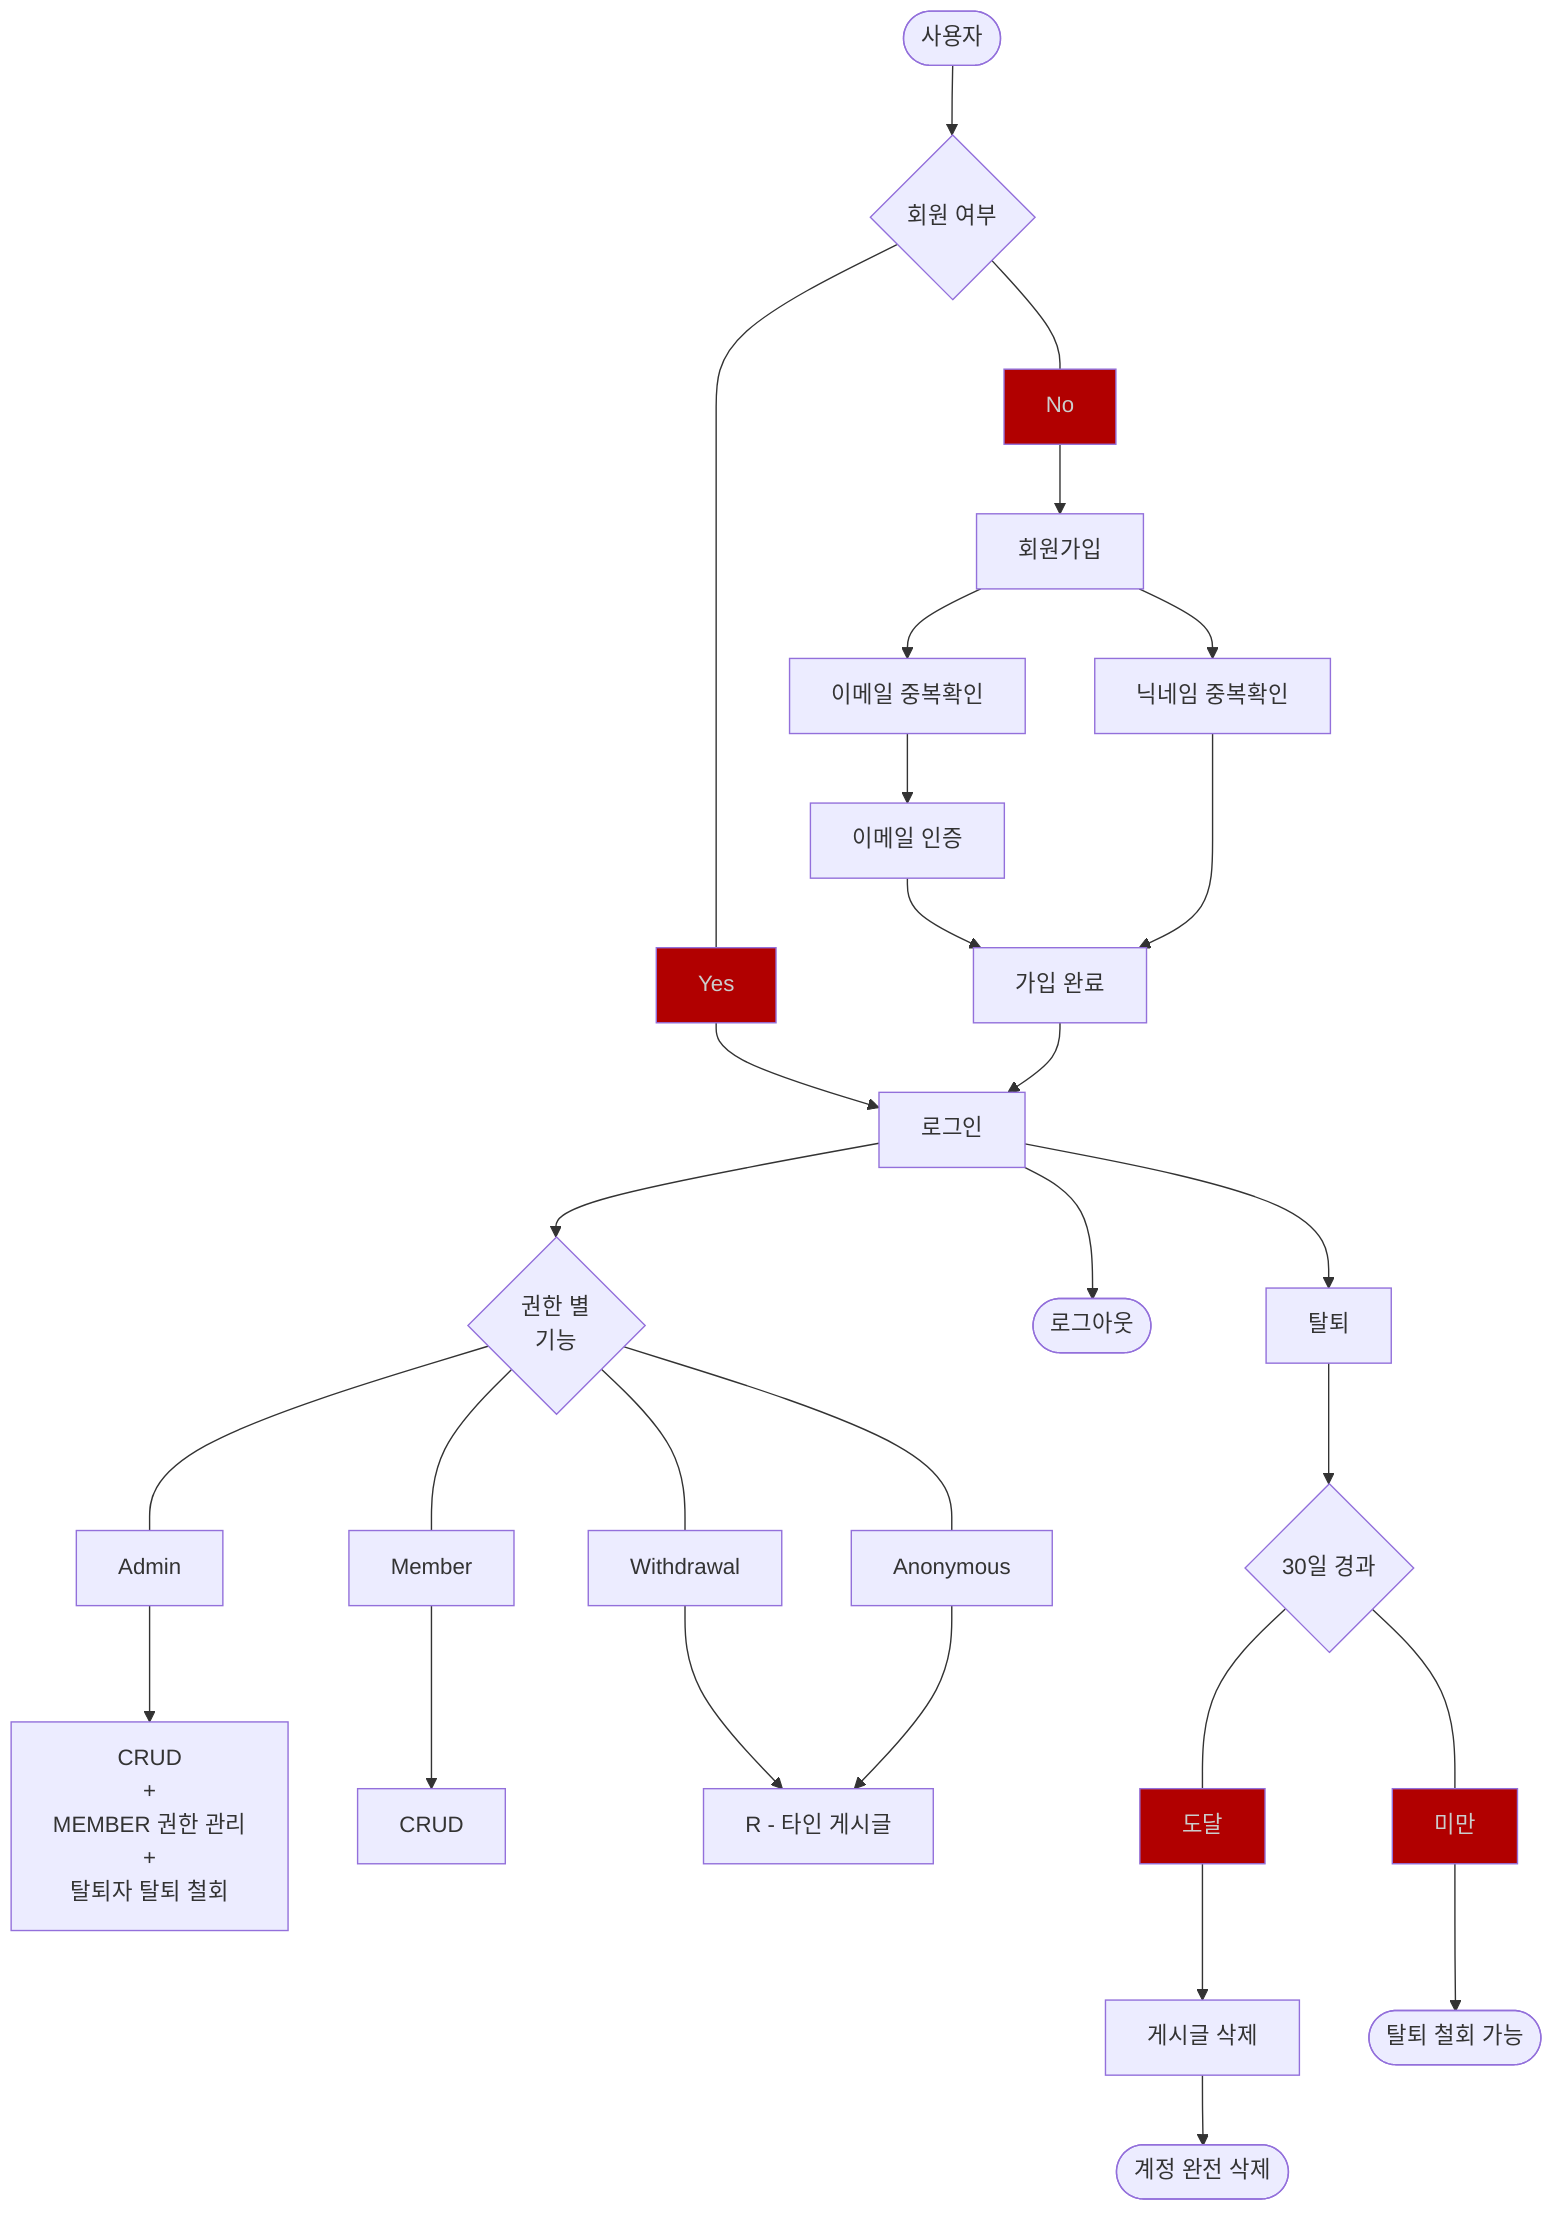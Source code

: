 flowchart TB
    classDef red color:#cbcdcc,fill:#b10000;

    A([사용자]) --> B{회원 여부}

    B ---Yes:::red--> C[로그인]
    C --> G{권한 별<br>기능}
    G ---Admin--> G1[CRUD<br>+<br>MEMBER 권한 관리<br>+<br>탈퇴자 탈퇴 철회]
    G ---Member--> G2[CRUD]
    G ---Withdrawal--> G3[R - 타인 게시글]
    G ---Anonymous--> G3[R - 타인 게시글]
    C --> E([로그아웃])
    C --> F[탈퇴] --> F1{30일 경과} 
    F1 ---도달:::red--> F2[게시글 삭제] --> F3([계정 완전 삭제])
    F1 ---미만:::red--> F4([탈퇴 철회 가능])

    B ---No:::red--> D[회원가입] 
    D --> D1[이메일 중복확인] --> D2[이메일 인증]--> D4[가입 완료]
    D --> D3[닉네임 중복확인] ---> D4
    D4 --> C